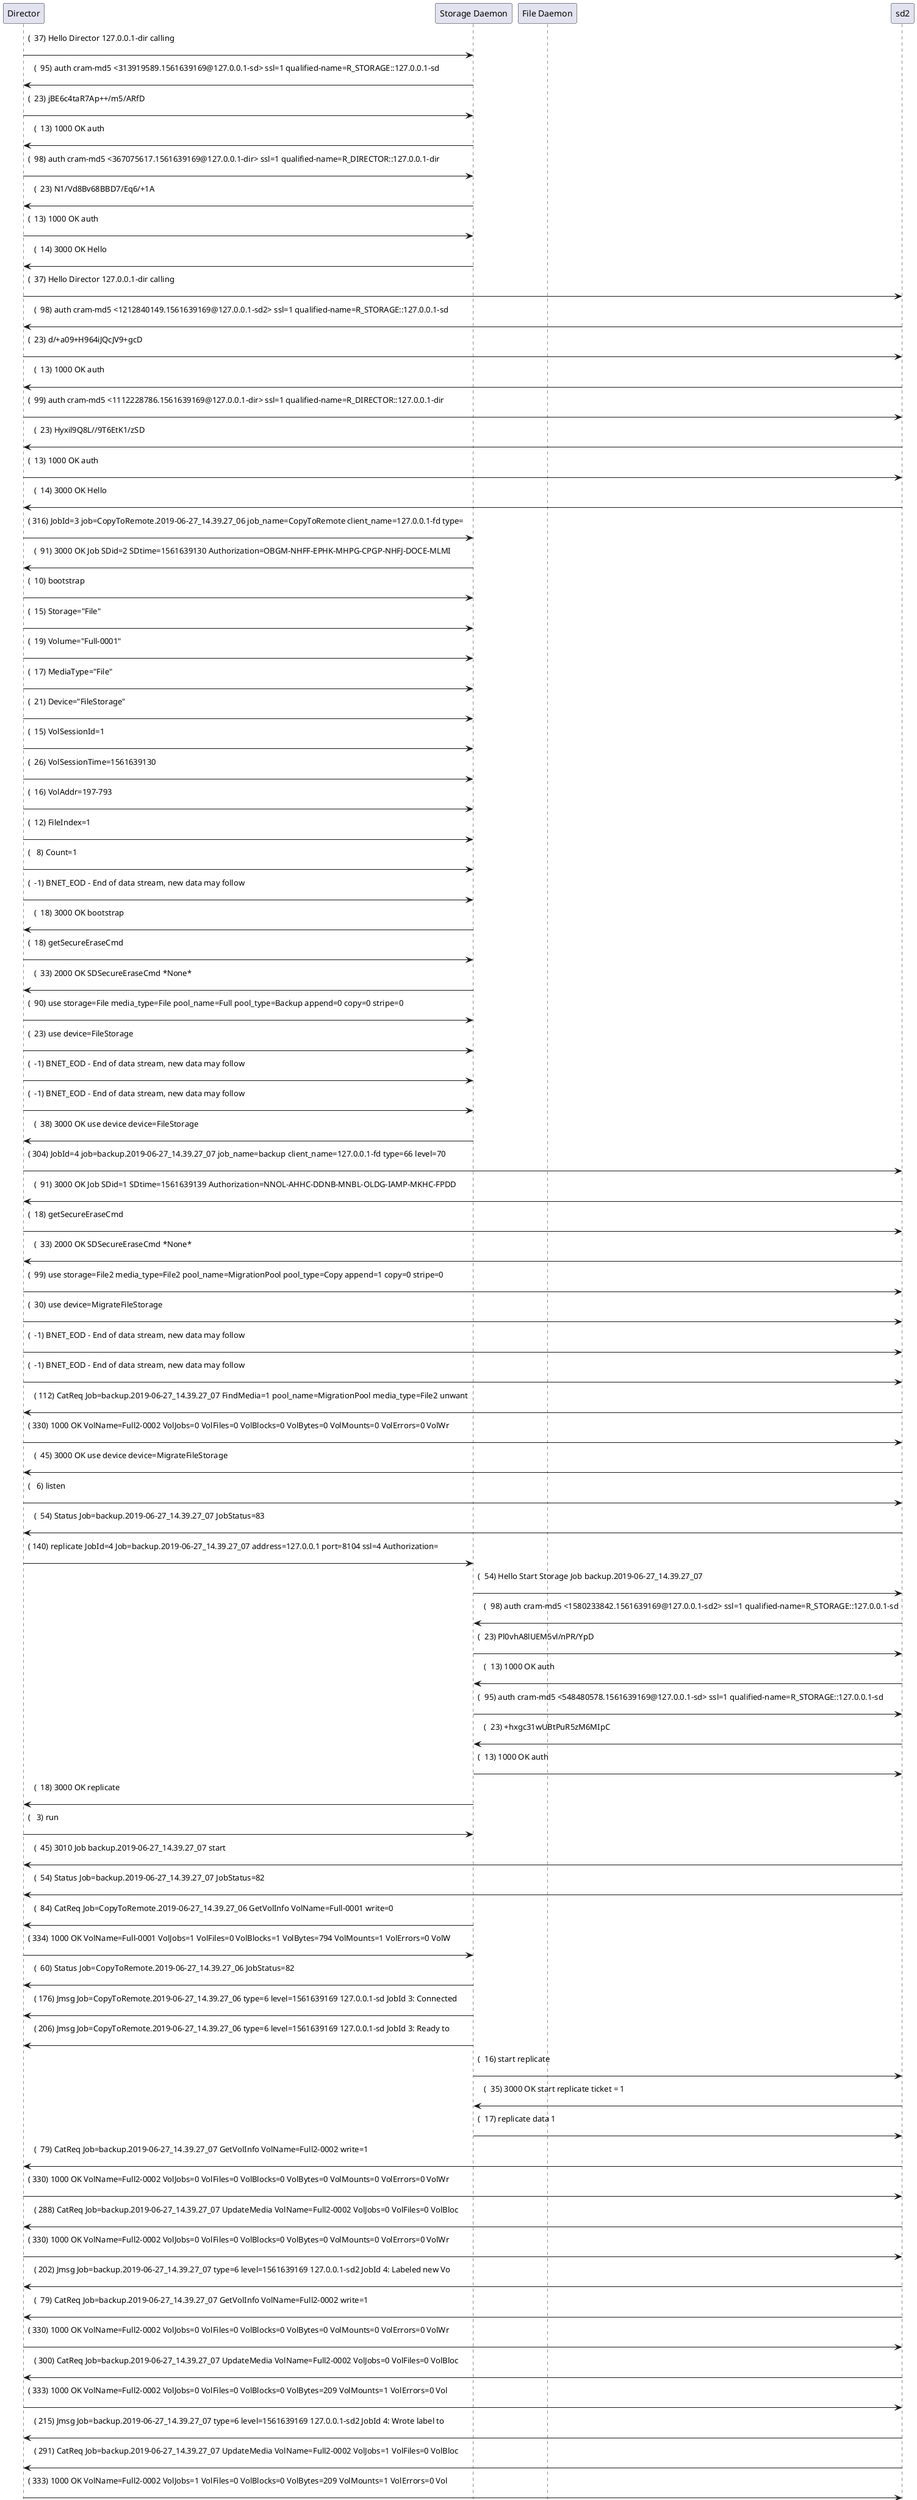 .. uml::
  :caption: Network Sequence of a Migration of a Single Volume

  @startuml

  participant dir as "Director"
  participant sd as "Storage Daemon"
  participant fd as "File Daemon"

dir -> sd: (  37) Hello Director 127.0.0.1-dir calling \n
sd -> dir: (  95) auth cram-md5 <313919589.1561639169@127.0.0.1-sd> ssl=1 qualified-name=R_STORAGE::127.0.0.1-sd \n
dir -> sd: (  23) jBE6c4taR7Ap++/m5/ARfD\n
sd -> dir: (  13) 1000 OK auth \n
dir -> sd: (  98) auth cram-md5 <367075617.1561639169@127.0.0.1-dir> ssl=1 qualified-name=R_DIRECTOR::127.0.0.1-dir \n
sd -> dir: (  23) N1/Vd8Bv68BBD7/Eq6/+1A\n
dir -> sd: (  13) 1000 OK auth \n
sd -> dir: (  14) 3000 OK Hello \n
dir -> sd2: (  37) Hello Director 127.0.0.1-dir calling \n
sd2 -> dir: (  98) auth cram-md5 <1212840149.1561639169@127.0.0.1-sd2> ssl=1 qualified-name=R_STORAGE::127.0.0.1-sd\n
dir -> sd2: (  23) d/+a09+H964iJQcJV9+gcD\n
sd2 -> dir: (  13) 1000 OK auth \n
dir -> sd2: (  99) auth cram-md5 <1112228786.1561639169@127.0.0.1-dir> ssl=1 qualified-name=R_DIRECTOR::127.0.0.1-dir \n
sd2 -> dir: (  23) Hyxil9Q8L//9T6EtK1/zSD\n
dir -> sd2: (  13) 1000 OK auth \n
sd2 -> dir: (  14) 3000 OK Hello \n
dir -> sd: ( 316) JobId=3 job=CopyToRemote.2019-06-27_14.39.27_06 job_name=CopyToRemote client_name=127.0.0.1-fd type=\n
sd -> dir: (  91) 3000 OK Job SDid=2 SDtime=1561639130 Authorization=OBGM-NHFF-EPHK-MHPG-CPGP-NHFJ-DOCE-MLMI \n
dir -> sd: (  10) bootstrap \n
dir -> sd: (  15) Storage="File" \n
dir -> sd: (  19) Volume="Full-0001" \n
dir -> sd: (  17) MediaType="File" \n
dir -> sd: (  21) Device="FileStorage" \n
dir -> sd: (  15) VolSessionId=1 \n
dir -> sd: (  26) VolSessionTime=1561639130 \n
dir -> sd: (  16) VolAddr=197-793 \n
dir -> sd: (  12) FileIndex=1 \n
dir -> sd: (   8) Count=1 \n
dir -> sd: (  -1) BNET_EOD - End of data stream, new data may follow\n
sd -> dir: (  18) 3000 OK bootstrap \n
dir -> sd: (  18) getSecureEraseCmd \n
sd -> dir: (  33) 2000 OK SDSecureEraseCmd *None*  \n
dir -> sd: (  90) use storage=File media_type=File pool_name=Full pool_type=Backup append=0 copy=0 stripe=0 \n
dir -> sd: (  23) use device=FileStorage \n
dir -> sd: (  -1) BNET_EOD - End of data stream, new data may follow\n
dir -> sd: (  -1) BNET_EOD - End of data stream, new data may follow\n
sd -> dir: (  38) 3000 OK use device device=FileStorage \n
dir -> sd2: ( 304) JobId=4 job=backup.2019-06-27_14.39.27_07 job_name=backup client_name=127.0.0.1-fd type=66 level=70 \n
sd2 -> dir: (  91) 3000 OK Job SDid=1 SDtime=1561639139 Authorization=NNOL-AHHC-DDNB-MNBL-OLDG-IAMP-MKHC-FPDD \n
dir -> sd2: (  18) getSecureEraseCmd \n
sd2 -> dir: (  33) 2000 OK SDSecureEraseCmd *None*  \n
dir -> sd2: (  99) use storage=File2 media_type=File2 pool_name=MigrationPool pool_type=Copy append=1 copy=0 stripe=0 \n
dir -> sd2: (  30) use device=MigrateFileStorage \n
dir -> sd2: (  -1) BNET_EOD - End of data stream, new data may follow\n
dir -> sd2: (  -1) BNET_EOD - End of data stream, new data may follow\n
sd2 -> dir: ( 112) CatReq Job=backup.2019-06-27_14.39.27_07 FindMedia=1 pool_name=MigrationPool media_type=File2 unwant\n
dir -> sd2: ( 330) 1000 OK VolName=Full2-0002 VolJobs=0 VolFiles=0 VolBlocks=0 VolBytes=0 VolMounts=0 VolErrors=0 VolWr\n
sd2 -> dir: (  45) 3000 OK use device device=MigrateFileStorage \n
dir -> sd2: (   6) listen\n
sd2 -> dir: (  54) Status Job=backup.2019-06-27_14.39.27_07 JobStatus=83 \n
dir -> sd: ( 140) replicate JobId=4 Job=backup.2019-06-27_14.39.27_07 address=127.0.0.1 port=8104 ssl=4 Authorization=\n
sd -> sd2: (  54) Hello Start Storage Job backup.2019-06-27_14.39.27_07 \n
sd2 -> sd: (  98) auth cram-md5 <1580233842.1561639169@127.0.0.1-sd2> ssl=1 qualified-name=R_STORAGE::127.0.0.1-sd\n
sd -> sd2: (  23) Pl0vhA8lUEM5vl/nPR/YpD\n
sd2 -> sd: (  13) 1000 OK auth \n
sd -> sd2: (  95) auth cram-md5 <548480578.1561639169@127.0.0.1-sd> ssl=1 qualified-name=R_STORAGE::127.0.0.1-sd \n
sd2 -> sd: (  23) +hxgc31wUBtPuR5zM6MIpC\n
sd -> sd2: (  13) 1000 OK auth \n
sd -> dir: (  18) 3000 OK replicate \n
dir -> sd: (   3) run\n
sd2 -> dir: (  45) 3010 Job backup.2019-06-27_14.39.27_07 start \n
sd2 -> dir: (  54) Status Job=backup.2019-06-27_14.39.27_07 JobStatus=82 \n
sd -> dir: (  84) CatReq Job=CopyToRemote.2019-06-27_14.39.27_06 GetVolInfo VolName=Full-0001 write=0 \n
dir -> sd: ( 334) 1000 OK VolName=Full-0001 VolJobs=1 VolFiles=0 VolBlocks=1 VolBytes=794 VolMounts=1 VolErrors=0 VolW\n
sd -> dir: (  60) Status Job=CopyToRemote.2019-06-27_14.39.27_06 JobStatus=82 \n
sd -> dir: ( 176) Jmsg Job=CopyToRemote.2019-06-27_14.39.27_06 type=6 level=1561639169 127.0.0.1-sd JobId 3: Connected\n
sd -> dir: ( 206) Jmsg Job=CopyToRemote.2019-06-27_14.39.27_06 type=6 level=1561639169 127.0.0.1-sd JobId 3: Ready to \n
sd -> sd2: (  16) start replicate \n
sd2 -> sd: (  35) 3000 OK start replicate ticket = 1 \n
sd -> sd2: (  17) replicate data 1 \n
sd2 -> dir: (  79) CatReq Job=backup.2019-06-27_14.39.27_07 GetVolInfo VolName=Full2-0002 write=1 \n
dir -> sd2: ( 330) 1000 OK VolName=Full2-0002 VolJobs=0 VolFiles=0 VolBlocks=0 VolBytes=0 VolMounts=0 VolErrors=0 VolWr\n
sd2 -> dir: ( 288) CatReq Job=backup.2019-06-27_14.39.27_07 UpdateMedia VolName=Full2-0002 VolJobs=0 VolFiles=0 VolBloc\n
dir -> sd2: ( 330) 1000 OK VolName=Full2-0002 VolJobs=0 VolFiles=0 VolBlocks=0 VolBytes=0 VolMounts=0 VolErrors=0 VolWr\n
sd2 -> dir: ( 202) Jmsg Job=backup.2019-06-27_14.39.27_07 type=6 level=1561639169 127.0.0.1-sd2 JobId 4: Labeled new Vo\n
sd2 -> dir: (  79) CatReq Job=backup.2019-06-27_14.39.27_07 GetVolInfo VolName=Full2-0002 write=1 \n
dir -> sd2: ( 330) 1000 OK VolName=Full2-0002 VolJobs=0 VolFiles=0 VolBlocks=0 VolBytes=0 VolMounts=0 VolErrors=0 VolWr\n
sd2 -> dir: ( 300) CatReq Job=backup.2019-06-27_14.39.27_07 UpdateMedia VolName=Full2-0002 VolJobs=0 VolFiles=0 VolBloc\n
dir -> sd2: ( 333) 1000 OK VolName=Full2-0002 VolJobs=0 VolFiles=0 VolBlocks=0 VolBytes=209 VolMounts=1 VolErrors=0 Vol\n
sd2 -> dir: ( 215) Jmsg Job=backup.2019-06-27_14.39.27_07 type=6 level=1561639169 127.0.0.1-sd2 JobId 4: Wrote label to\n
sd2 -> dir: ( 291) CatReq Job=backup.2019-06-27_14.39.27_07 UpdateMedia VolName=Full2-0002 VolJobs=1 VolFiles=0 VolBloc\n
dir -> sd2: ( 333) 1000 OK VolName=Full2-0002 VolJobs=1 VolFiles=0 VolBlocks=0 VolBytes=209 VolMounts=1 VolErrors=0 Vol\n
sd2 -> sd: (  13) 3000 OK data \n
sd -> dir: ( 147) Jmsg Job=CopyToRemote.2019-06-27_14.39.27_06 type=6 level=1561639169 127.0.0.1-sd JobId 3: Forward s\n
sd -> sd2: (   5) 1 1 0\n
sd -> sd2: ( 130) 1 3 /home/franku/01-prj/git/bareos-master/regress/bin/tape_optionsP0D BFAYW IG0 B Po Po A b BAA I B\n
sd -> sd2: (  -1) BNET_EOD - End of data stream, new data may follow\n
sd2 -> dir: ( 206) UpdCat Job=backup.2019-06-27_14.39.27_07 FileAttributes ]1 3 /home/franku/01-prj/\n
sd -> sd2: (   5) 1 2 0\n
sd -> sd2: (  27) # nothing needed for Linux \n
sd -> sd2: (  -1) BNET_EOD - End of data stream, new data may follow\n
sd -> sd2: (   5) 1 3 0\n
sd -> sd2: (  16) CC 9g=\n
sd -> dir: ( 211) Jmsg Job=CopyToRemote.2019-06-27_14.39.27_06 type=6 level=1561639169 127.0.0.1-sd JobId 3: End of Vo\n
sd2 -> dir: (  92) UpdCat Job=backup.2019-06-27_14.39.27_07 FileAttributes ]CC 9g=\n
sd -> dir: ( 111) Jmsg Job=CopyToRemote.2019-06-27_14.39.27_06 type=6 level=1561639169 127.0.0.1-sd JobId 3: End of al\n
sd -> sd2: (  -1) BNET_EOD - End of data stream, new data may follow\n
sd -> sd2: (  -1) BNET_EOD - End of data stream, new data may follow\n
sd2 -> sd: (  23) 3000 OK replicate data \n
sd2 -> dir: ( 177) Jmsg Job=backup.2019-06-27_14.39.27_07 type=6 level=1561639169 127.0.0.1-sd2 JobId 4: Releasing devi\n
sd -> sd2: (  14) end replicate \n
sd2 -> dir: ( 156) CatReq Job=backup.2019-06-27_14.39.27_07 CreateJobMedia FirstIndex=1 LastIndex=1 StartFile=0 EndFile\n
dir -> sd2: (  23) 1000 OK CreateJobMedia \n
sd2 -> dir: ( 291) CatReq Job=backup.2019-06-27_14.39.27_07 UpdateMedia VolName=Full2-0002 VolJobs=1 VolFiles=0 VolBloc\n
dir -> sd2: ( 335) 1000 OK VolName=Full2-0002 VolJobs=1 VolFiles=0 VolBlocks=1 VolBytes=820 VolMounts=1 VolErrors=0 Vol\n
sd2 -> dir: ( 141) Jmsg Job=backup.2019-06-27_14.39.27_07 type=6 level=1561639169 127.0.0.1-sd2 JobId 4: Elapsed time=0\n
sd2 -> dir: (  54) Status Job=backup.2019-06-27_14.39.27_07 JobStatus=84 \n
sd2 -> sd: (  22) 3000 OK end replicate \n
sd -> sd2: (  -4) BNET_TERMINATE - Conversation terminated, doing close() \n
sd -> dir: ( 175) Jmsg Job=CopyToRemote.2019-06-27_14.39.27_06 type=6 level=1561639169 127.0.0.1-sd JobId 3: Releasing\n
sd2 -> dir: (  92) 3099 Job backup.2019-06-27_14.39.27_07 end JobStatus=84 JobFiles=1 JobBytes=173 JobErrors=0 \n
sd -> dir: ( 297) CatReq Job=CopyToRemote.2019-06-27_14.39.27_06 UpdateMedia VolName=Full-0001 VolJobs=1 VolFiles=0 Vo\n
sd2 -> dir: (  -1) BNET_EOD - End of data stream, new data may follow\n
sd2 -> dir: (  -4) BNET_TERMINATE - Conversation terminated, doing close() \n
sd2 -> dir: (  -1) BNET_EOD - End of data stream, new data may follow\n
sd2 -> dir: (  -4) BNET_TERMINATE - Conversation terminated, doing close() \n
dir -> sd: ( 335) 1000 OK VolName=Full-0001 VolJobs=1 VolFiles=0 VolBlocks=1 VolBytes=794 VolMounts=1 VolErrors=0 VolW\n
sd -> dir: (  60) Status Job=CopyToRemote.2019-06-27_14.39.27_06 JobStatus=82 \n
sd -> dir: (  98) 3099 Job CopyToRemote.2019-06-27_14.39.27_06 end JobStatus=84 JobFiles=1 JobBytes=173 JobErrors=0 \n
sd -> dir: (  -1) BNET_EOD - End of data stream, new data may follow\n
sd -> dir: (  -4) BNET_TERMINATE - Conversation terminated, doing close() \n
sd -> dir: (  -1) BNET_EOD - End of data stream, new data may follow\n
sd -> dir: (  -4) BNET_TERMINATE - Conversation terminated, doing close() \n
